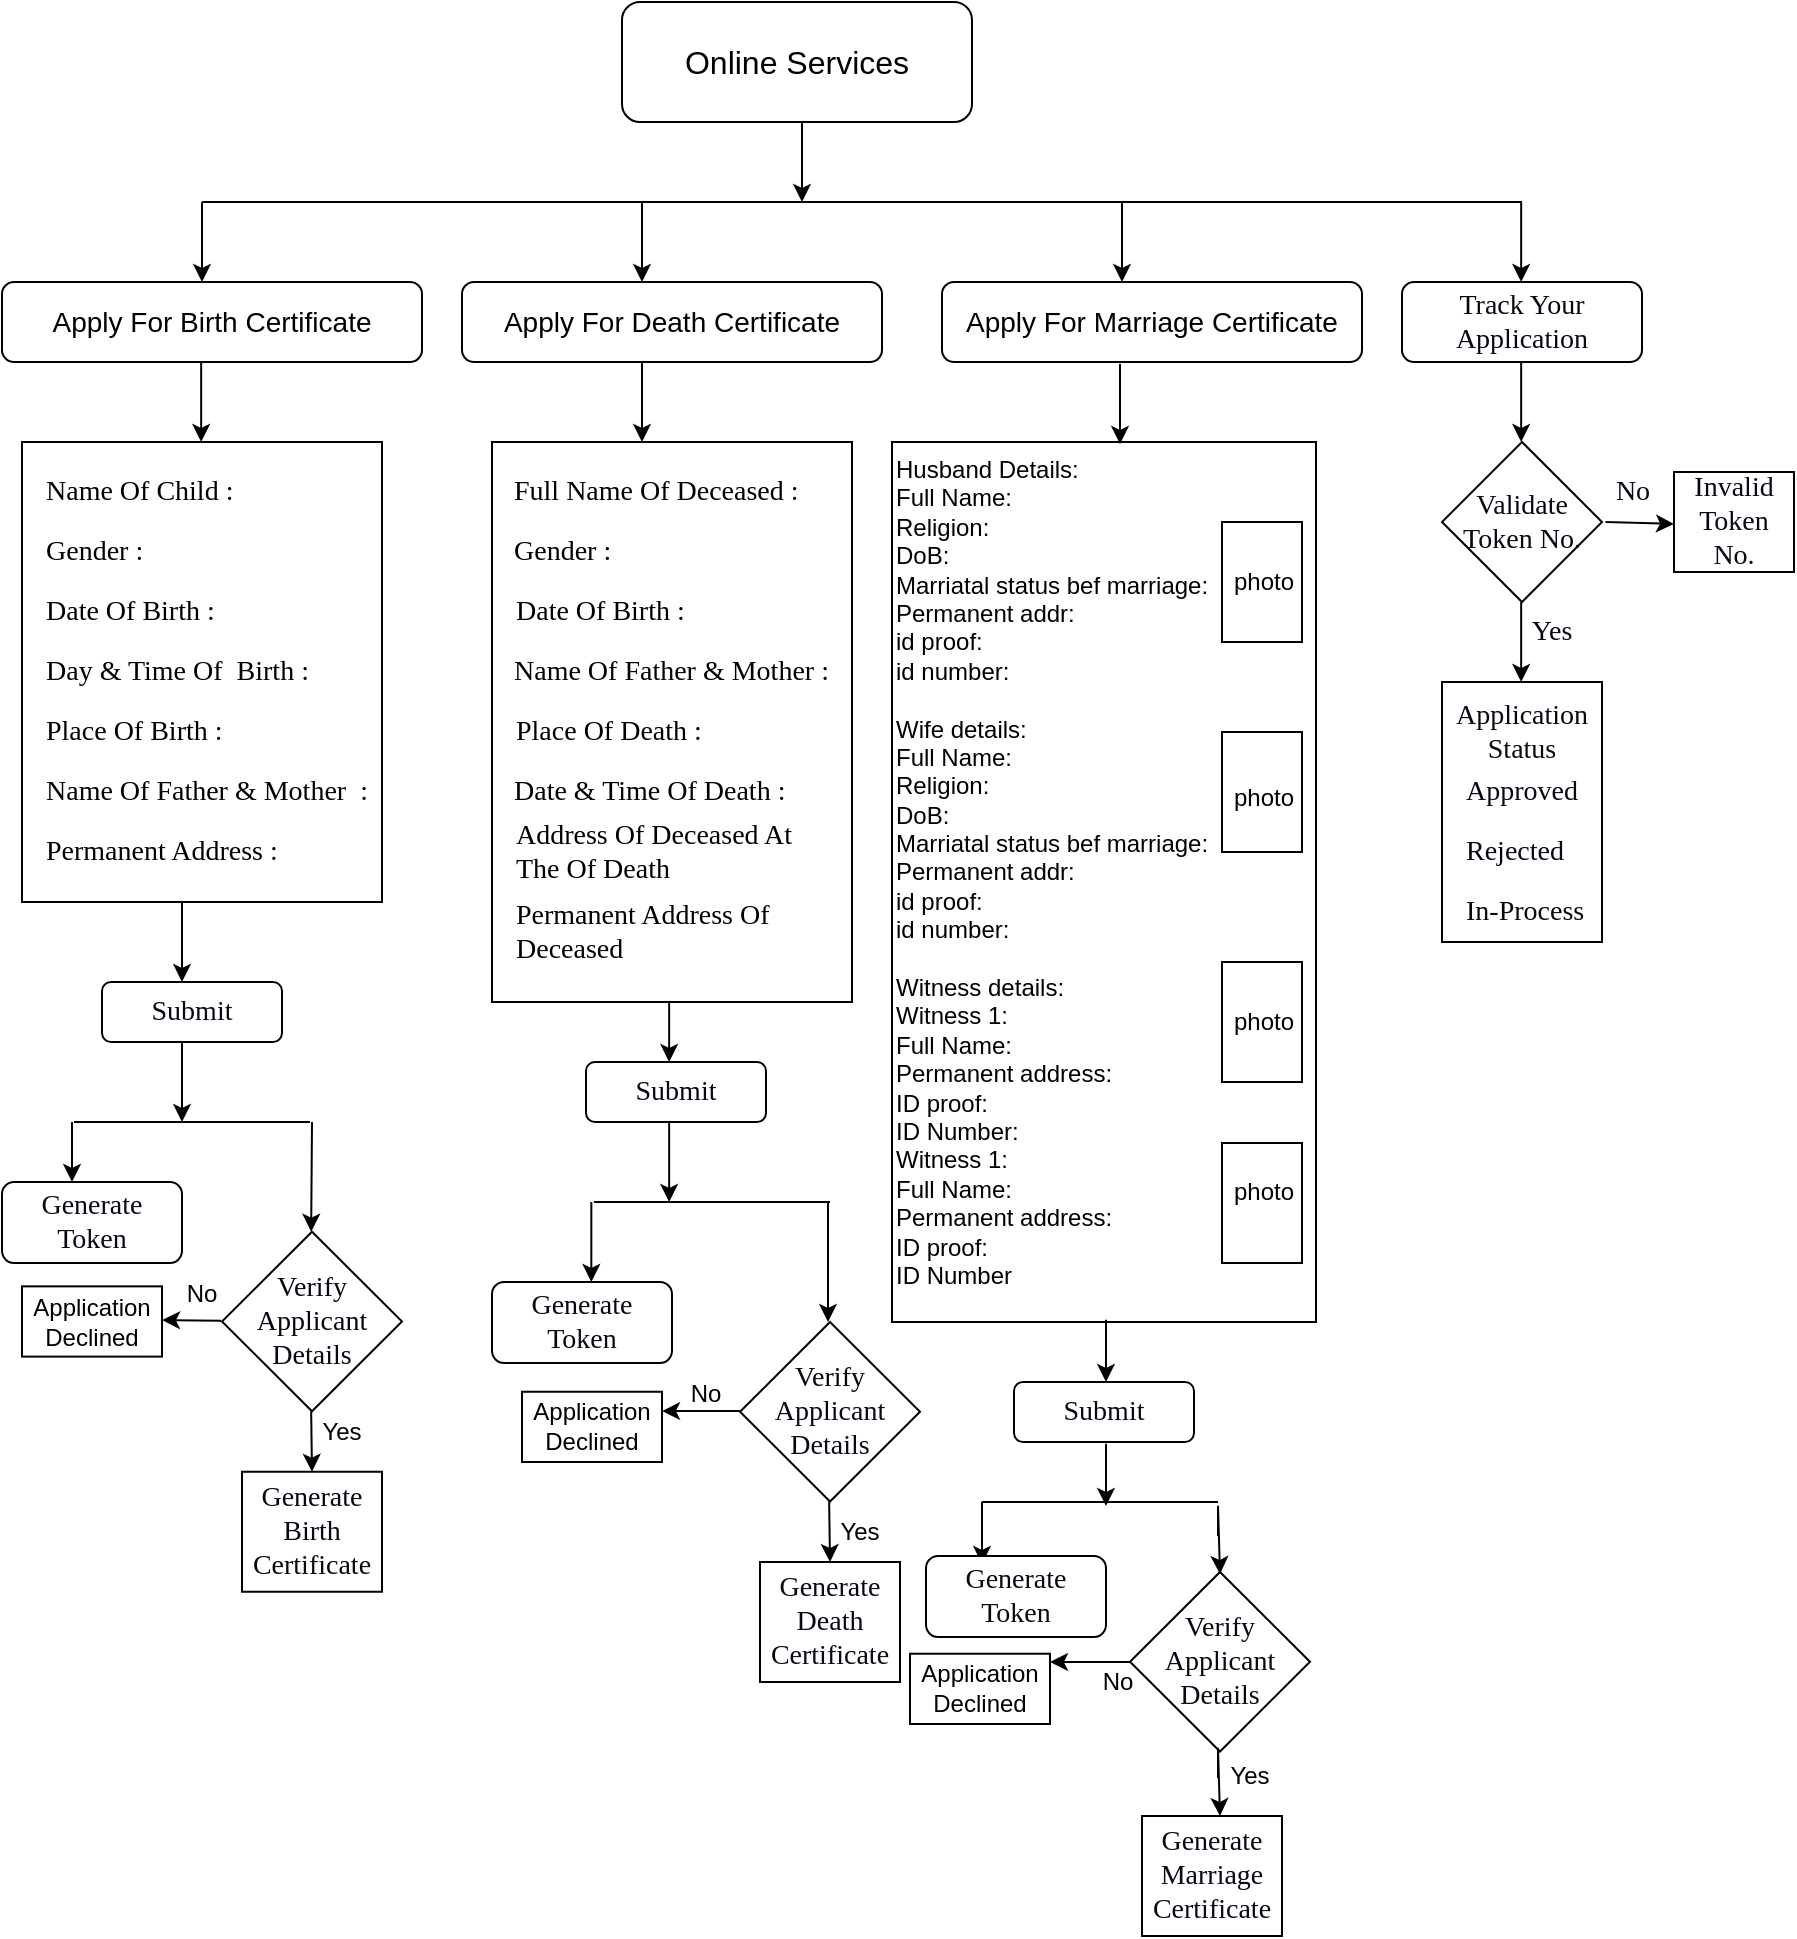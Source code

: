 <mxfile version="16.4.0" type="device"><diagram id="9ZUOXV9PUYpZJnr53KGC" name="Page-1"><mxGraphModel dx="1380" dy="1106" grid="1" gridSize="10" guides="1" tooltips="1" connect="1" arrows="1" fold="1" page="1" pageScale="1" pageWidth="827" pageHeight="1169" math="0" shadow="0"><root><mxCell id="0"/><mxCell id="1" parent="0"/><mxCell id="REq76yqIsvrD3cr5PJJi-3" value="Online Services" style="rounded=1;whiteSpace=wrap;html=1;fontStyle=0;fontSize=16;" parent="1" vertex="1"><mxGeometry x="310" y="20" width="175" height="60" as="geometry"/></mxCell><mxCell id="REq76yqIsvrD3cr5PJJi-6" value="" style="endArrow=classic;html=1;rounded=0;fontSize=16;fontStyle=1" parent="1" edge="1"><mxGeometry width="50" height="50" relative="1" as="geometry"><mxPoint x="400" y="80" as="sourcePoint"/><mxPoint x="400" y="120" as="targetPoint"/></mxGeometry></mxCell><mxCell id="REq76yqIsvrD3cr5PJJi-7" value="" style="endArrow=none;html=1;rounded=0;fontSize=16;" parent="1" edge="1"><mxGeometry width="50" height="50" relative="1" as="geometry"><mxPoint x="100" y="120" as="sourcePoint"/><mxPoint x="760" y="120" as="targetPoint"/></mxGeometry></mxCell><mxCell id="REq76yqIsvrD3cr5PJJi-8" value="" style="endArrow=classic;html=1;rounded=0;fontSize=16;" parent="1" edge="1"><mxGeometry width="50" height="50" relative="1" as="geometry"><mxPoint x="560" y="120" as="sourcePoint"/><mxPoint x="560" y="160" as="targetPoint"/></mxGeometry></mxCell><mxCell id="REq76yqIsvrD3cr5PJJi-10" value="Apply For Birth Certificate" style="rounded=1;whiteSpace=wrap;html=1;fontSize=14;" parent="1" vertex="1"><mxGeometry y="160" width="210" height="40" as="geometry"/></mxCell><mxCell id="REq76yqIsvrD3cr5PJJi-11" value="Apply For Marriage Certificate" style="rounded=1;whiteSpace=wrap;html=1;fontSize=14;" parent="1" vertex="1"><mxGeometry x="470" y="160" width="210" height="40" as="geometry"/></mxCell><mxCell id="REq76yqIsvrD3cr5PJJi-12" value="Apply For Death Certificate" style="rounded=1;whiteSpace=wrap;html=1;fontSize=14;" parent="1" vertex="1"><mxGeometry x="230" y="160" width="210" height="40" as="geometry"/></mxCell><mxCell id="REq76yqIsvrD3cr5PJJi-15" value="" style="endArrow=classic;html=1;rounded=0;fontSize=16;" parent="1" edge="1"><mxGeometry width="50" height="50" relative="1" as="geometry"><mxPoint x="320" y="120" as="sourcePoint"/><mxPoint x="320" y="160" as="targetPoint"/></mxGeometry></mxCell><mxCell id="REq76yqIsvrD3cr5PJJi-16" value="" style="endArrow=classic;html=1;rounded=0;fontSize=16;" parent="1" edge="1"><mxGeometry width="50" height="50" relative="1" as="geometry"><mxPoint x="100" y="120" as="sourcePoint"/><mxPoint x="100" y="160" as="targetPoint"/></mxGeometry></mxCell><mxCell id="REq76yqIsvrD3cr5PJJi-24" value="" style="rounded=0;whiteSpace=wrap;html=1;fontFamily=Times New Roman;fontSize=14;" parent="1" vertex="1"><mxGeometry x="10" y="240" width="180" height="230" as="geometry"/></mxCell><mxCell id="REq76yqIsvrD3cr5PJJi-25" value="Name Of Child :" style="text;html=1;strokeColor=none;fillColor=none;align=left;verticalAlign=middle;whiteSpace=wrap;rounded=0;fontFamily=Times New Roman;fontSize=14;" parent="1" vertex="1"><mxGeometry x="20" y="250" width="160" height="30" as="geometry"/></mxCell><mxCell id="REq76yqIsvrD3cr5PJJi-26" value="Gender :" style="text;html=1;strokeColor=none;fillColor=none;align=left;verticalAlign=middle;whiteSpace=wrap;rounded=0;fontFamily=Times New Roman;fontSize=14;" parent="1" vertex="1"><mxGeometry x="20" y="280" width="160" height="30" as="geometry"/></mxCell><mxCell id="REq76yqIsvrD3cr5PJJi-27" value="Date Of Birth :" style="text;html=1;strokeColor=none;fillColor=none;align=left;verticalAlign=middle;whiteSpace=wrap;rounded=0;fontFamily=Times New Roman;fontSize=14;" parent="1" vertex="1"><mxGeometry x="20" y="310" width="160" height="30" as="geometry"/></mxCell><mxCell id="REq76yqIsvrD3cr5PJJi-28" value="Day &amp;amp; Time Of&amp;nbsp; Birth :" style="text;html=1;strokeColor=none;fillColor=none;align=left;verticalAlign=middle;whiteSpace=wrap;rounded=0;fontFamily=Times New Roman;fontSize=14;" parent="1" vertex="1"><mxGeometry x="20" y="340" width="160" height="30" as="geometry"/></mxCell><mxCell id="REq76yqIsvrD3cr5PJJi-29" value="Place Of Birth :" style="text;html=1;strokeColor=none;fillColor=none;align=left;verticalAlign=middle;whiteSpace=wrap;rounded=0;fontFamily=Times New Roman;fontSize=14;" parent="1" vertex="1"><mxGeometry x="20" y="370" width="160" height="30" as="geometry"/></mxCell><mxCell id="REq76yqIsvrD3cr5PJJi-30" value="Name Of Father &amp;amp; Mother&amp;nbsp; :" style="text;html=1;strokeColor=none;fillColor=none;align=left;verticalAlign=middle;whiteSpace=wrap;rounded=0;fontFamily=Times New Roman;fontSize=14;" parent="1" vertex="1"><mxGeometry x="20" y="400" width="170" height="30" as="geometry"/></mxCell><mxCell id="REq76yqIsvrD3cr5PJJi-31" value="Permanent Address :" style="text;html=1;strokeColor=none;fillColor=none;align=left;verticalAlign=middle;whiteSpace=wrap;rounded=0;fontFamily=Times New Roman;fontSize=14;" parent="1" vertex="1"><mxGeometry x="20" y="430" width="170" height="30" as="geometry"/></mxCell><mxCell id="REq76yqIsvrD3cr5PJJi-35" value="" style="rounded=0;whiteSpace=wrap;html=1;fontFamily=Times New Roman;fontSize=14;" parent="1" vertex="1"><mxGeometry x="245" y="240" width="180" height="280" as="geometry"/></mxCell><mxCell id="REq76yqIsvrD3cr5PJJi-38" value="Submit&lt;br&gt;" style="rounded=1;whiteSpace=wrap;html=1;fontFamily=Times New Roman;fontSize=14;fontColor=#080814;" parent="1" vertex="1"><mxGeometry x="50" y="510" width="90" height="30" as="geometry"/></mxCell><mxCell id="REq76yqIsvrD3cr5PJJi-39" value="Generate Token" style="rounded=1;whiteSpace=wrap;html=1;fontFamily=Times New Roman;fontSize=14;fontColor=#080814;" parent="1" vertex="1"><mxGeometry y="610" width="90" height="40.5" as="geometry"/></mxCell><mxCell id="REq76yqIsvrD3cr5PJJi-41" value="" style="endArrow=classic;html=1;rounded=0;fontSize=16;" parent="1" edge="1"><mxGeometry width="50" height="50" relative="1" as="geometry"><mxPoint x="759.58" y="120" as="sourcePoint"/><mxPoint x="759.58" y="160" as="targetPoint"/></mxGeometry></mxCell><mxCell id="REq76yqIsvrD3cr5PJJi-42" value="Track Your Application" style="rounded=1;whiteSpace=wrap;html=1;fontFamily=Times New Roman;fontSize=14;fontColor=#080814;" parent="1" vertex="1"><mxGeometry x="700" y="160" width="120" height="40" as="geometry"/></mxCell><mxCell id="REq76yqIsvrD3cr5PJJi-43" value="Full Name Of Deceased :" style="text;html=1;strokeColor=none;fillColor=none;align=left;verticalAlign=middle;whiteSpace=wrap;rounded=0;fontFamily=Times New Roman;fontSize=14;" parent="1" vertex="1"><mxGeometry x="254" y="250" width="160" height="30" as="geometry"/></mxCell><mxCell id="REq76yqIsvrD3cr5PJJi-44" value="Place Of Death :" style="text;html=1;strokeColor=none;fillColor=none;align=left;verticalAlign=middle;whiteSpace=wrap;rounded=0;fontFamily=Times New Roman;fontSize=14;" parent="1" vertex="1"><mxGeometry x="255" y="370" width="160" height="30" as="geometry"/></mxCell><mxCell id="REq76yqIsvrD3cr5PJJi-45" value="Name Of Father &amp;amp; Mother :" style="text;html=1;strokeColor=none;fillColor=none;align=left;verticalAlign=middle;whiteSpace=wrap;rounded=0;fontFamily=Times New Roman;fontSize=14;" parent="1" vertex="1"><mxGeometry x="254" y="340" width="160" height="30" as="geometry"/></mxCell><mxCell id="REq76yqIsvrD3cr5PJJi-46" value="Date Of Birth :" style="text;html=1;strokeColor=none;fillColor=none;align=left;verticalAlign=middle;whiteSpace=wrap;rounded=0;fontFamily=Times New Roman;fontSize=14;" parent="1" vertex="1"><mxGeometry x="255" y="310" width="160" height="30" as="geometry"/></mxCell><mxCell id="REq76yqIsvrD3cr5PJJi-47" value="Gender :" style="text;html=1;strokeColor=none;fillColor=none;align=left;verticalAlign=middle;whiteSpace=wrap;rounded=0;fontFamily=Times New Roman;fontSize=14;" parent="1" vertex="1"><mxGeometry x="254" y="280" width="160" height="30" as="geometry"/></mxCell><mxCell id="REq76yqIsvrD3cr5PJJi-49" value="Date &amp;amp; Time Of Death :" style="text;html=1;strokeColor=none;fillColor=none;align=left;verticalAlign=middle;whiteSpace=wrap;rounded=0;fontFamily=Times New Roman;fontSize=14;" parent="1" vertex="1"><mxGeometry x="254" y="400" width="164" height="30" as="geometry"/></mxCell><mxCell id="REq76yqIsvrD3cr5PJJi-50" value="Address Of Deceased At The Of Death" style="text;html=1;strokeColor=none;fillColor=none;align=left;verticalAlign=middle;whiteSpace=wrap;rounded=0;fontFamily=Times New Roman;fontSize=14;" parent="1" vertex="1"><mxGeometry x="255" y="430" width="164" height="30" as="geometry"/></mxCell><mxCell id="REq76yqIsvrD3cr5PJJi-54" value="Permanent Address Of Deceased" style="text;html=1;strokeColor=none;fillColor=none;align=left;verticalAlign=middle;whiteSpace=wrap;rounded=0;fontFamily=Times New Roman;fontSize=14;" parent="1" vertex="1"><mxGeometry x="255" y="470" width="164" height="30" as="geometry"/></mxCell><mxCell id="REq76yqIsvrD3cr5PJJi-55" value="Submit&lt;br&gt;" style="rounded=1;whiteSpace=wrap;html=1;fontFamily=Times New Roman;fontSize=14;fontColor=#080814;" parent="1" vertex="1"><mxGeometry x="292" y="550" width="90" height="30" as="geometry"/></mxCell><mxCell id="REq76yqIsvrD3cr5PJJi-56" value="Generate Token" style="rounded=1;whiteSpace=wrap;html=1;fontFamily=Times New Roman;fontSize=14;fontColor=#080814;" parent="1" vertex="1"><mxGeometry x="245" y="660" width="90" height="40.5" as="geometry"/></mxCell><mxCell id="REq76yqIsvrD3cr5PJJi-58" value="" style="endArrow=classic;html=1;rounded=0;fontSize=16;" parent="1" edge="1"><mxGeometry width="50" height="50" relative="1" as="geometry"><mxPoint x="99.58" y="200" as="sourcePoint"/><mxPoint x="99.58" y="240" as="targetPoint"/></mxGeometry></mxCell><mxCell id="REq76yqIsvrD3cr5PJJi-59" value="" style="endArrow=classic;html=1;rounded=0;fontSize=16;" parent="1" edge="1"><mxGeometry width="50" height="50" relative="1" as="geometry"><mxPoint x="320" y="200" as="sourcePoint"/><mxPoint x="320" y="240" as="targetPoint"/></mxGeometry></mxCell><mxCell id="REq76yqIsvrD3cr5PJJi-60" value="" style="endArrow=classic;html=1;rounded=0;fontSize=16;" parent="1" edge="1"><mxGeometry width="50" height="50" relative="1" as="geometry"><mxPoint x="759.58" y="200" as="sourcePoint"/><mxPoint x="759.58" y="240" as="targetPoint"/></mxGeometry></mxCell><mxCell id="REq76yqIsvrD3cr5PJJi-61" value="Validate Token No." style="rhombus;whiteSpace=wrap;html=1;fontFamily=Times New Roman;fontSize=14;fontColor=#080814;" parent="1" vertex="1"><mxGeometry x="720" y="240" width="80" height="80" as="geometry"/></mxCell><mxCell id="REq76yqIsvrD3cr5PJJi-62" value="" style="endArrow=classic;html=1;rounded=0;fontSize=16;" parent="1" edge="1"><mxGeometry width="50" height="50" relative="1" as="geometry"><mxPoint x="759.58" y="320" as="sourcePoint"/><mxPoint x="759.58" y="360" as="targetPoint"/></mxGeometry></mxCell><mxCell id="REq76yqIsvrD3cr5PJJi-63" value="" style="rounded=0;whiteSpace=wrap;html=1;fontFamily=Times New Roman;fontSize=14;fontColor=#080814;" parent="1" vertex="1"><mxGeometry x="720" y="360" width="80" height="130" as="geometry"/></mxCell><mxCell id="REq76yqIsvrD3cr5PJJi-64" value="Application Status" style="text;html=1;strokeColor=none;fillColor=none;align=center;verticalAlign=middle;whiteSpace=wrap;rounded=0;fontFamily=Times New Roman;fontSize=14;fontColor=#080814;" parent="1" vertex="1"><mxGeometry x="730" y="370" width="60" height="30" as="geometry"/></mxCell><mxCell id="REq76yqIsvrD3cr5PJJi-65" value="Approved" style="text;html=1;strokeColor=none;fillColor=none;align=left;verticalAlign=middle;whiteSpace=wrap;rounded=0;fontFamily=Times New Roman;fontSize=14;fontColor=#080814;horizontal=1;" parent="1" vertex="1"><mxGeometry x="730" y="400" width="60" height="30" as="geometry"/></mxCell><mxCell id="REq76yqIsvrD3cr5PJJi-67" value="Rejected" style="text;html=1;strokeColor=none;fillColor=none;align=left;verticalAlign=middle;whiteSpace=wrap;rounded=0;fontFamily=Times New Roman;fontSize=14;fontColor=#080814;" parent="1" vertex="1"><mxGeometry x="730" y="430" width="60" height="30" as="geometry"/></mxCell><mxCell id="REq76yqIsvrD3cr5PJJi-68" value="In-Process" style="text;html=1;strokeColor=none;fillColor=none;align=left;verticalAlign=middle;whiteSpace=wrap;rounded=0;fontFamily=Times New Roman;fontSize=14;fontColor=#080814;" parent="1" vertex="1"><mxGeometry x="730" y="460" width="75" height="30" as="geometry"/></mxCell><mxCell id="REq76yqIsvrD3cr5PJJi-69" value="" style="endArrow=classic;html=1;rounded=0;fontSize=16;" parent="1" edge="1"><mxGeometry width="50" height="50" relative="1" as="geometry"><mxPoint x="333.58" y="520" as="sourcePoint"/><mxPoint x="333.58" y="550" as="targetPoint"/></mxGeometry></mxCell><mxCell id="REq76yqIsvrD3cr5PJJi-70" value="" style="endArrow=classic;html=1;rounded=0;fontSize=16;" parent="1" edge="1"><mxGeometry width="50" height="50" relative="1" as="geometry"><mxPoint x="333.58" y="580" as="sourcePoint"/><mxPoint x="333.58" y="620" as="targetPoint"/></mxGeometry></mxCell><mxCell id="REq76yqIsvrD3cr5PJJi-74" value="" style="endArrow=classic;html=1;rounded=0;fontSize=16;" parent="1" edge="1"><mxGeometry width="50" height="50" relative="1" as="geometry"><mxPoint x="90" y="470" as="sourcePoint"/><mxPoint x="90" y="510" as="targetPoint"/></mxGeometry></mxCell><mxCell id="REq76yqIsvrD3cr5PJJi-80" value="Yes" style="text;html=1;strokeColor=none;fillColor=none;align=center;verticalAlign=middle;whiteSpace=wrap;rounded=0;fontFamily=Times New Roman;fontSize=14;fontColor=#080814;" parent="1" vertex="1"><mxGeometry x="745" y="320" width="60" height="30" as="geometry"/></mxCell><mxCell id="REq76yqIsvrD3cr5PJJi-81" value="" style="endArrow=classic;html=1;rounded=0;fontSize=16;entryX=0.873;entryY=1.033;entryDx=0;entryDy=0;entryPerimeter=0;exitX=0.25;exitY=1;exitDx=0;exitDy=0;" parent="1" edge="1" target="REq76yqIsvrD3cr5PJJi-83" source="REq76yqIsvrD3cr5PJJi-83"><mxGeometry width="50" height="50" relative="1" as="geometry"><mxPoint x="837.5" y="280" as="sourcePoint"/><mxPoint x="797.5" y="280" as="targetPoint"/></mxGeometry></mxCell><mxCell id="REq76yqIsvrD3cr5PJJi-82" value="Invalid Token No." style="rounded=0;whiteSpace=wrap;html=1;fontFamily=Times New Roman;fontSize=14;fontColor=#080814;" parent="1" vertex="1"><mxGeometry x="836" y="255" width="60" height="50" as="geometry"/></mxCell><mxCell id="REq76yqIsvrD3cr5PJJi-83" value="No" style="text;html=1;strokeColor=none;fillColor=none;align=center;verticalAlign=middle;whiteSpace=wrap;rounded=0;fontFamily=Times New Roman;fontSize=14;fontColor=#080814;" parent="1" vertex="1"><mxGeometry x="788" y="250" width="55" height="30" as="geometry"/></mxCell><mxCell id="REq76yqIsvrD3cr5PJJi-86" value="Verify Applicant Details" style="rhombus;whiteSpace=wrap;html=1;fontFamily=Times New Roman;fontSize=14;fontColor=#080814;" parent="1" vertex="1"><mxGeometry x="110" y="634.87" width="90" height="89.75" as="geometry"/></mxCell><mxCell id="REq76yqIsvrD3cr5PJJi-87" value="" style="endArrow=classic;html=1;rounded=0;fontSize=16;" parent="1" edge="1"><mxGeometry width="50" height="50" relative="1" as="geometry"><mxPoint x="155" y="580" as="sourcePoint"/><mxPoint x="154.58" y="634.87" as="targetPoint"/></mxGeometry></mxCell><mxCell id="REq76yqIsvrD3cr5PJJi-89" value="" style="endArrow=classic;html=1;rounded=0;fontSize=16;entryX=0.5;entryY=0;entryDx=0;entryDy=0;" parent="1" edge="1"><mxGeometry width="50" height="50" relative="1" as="geometry"><mxPoint x="35" y="580" as="sourcePoint"/><mxPoint x="35" y="610" as="targetPoint"/></mxGeometry></mxCell><mxCell id="REq76yqIsvrD3cr5PJJi-91" value="" style="endArrow=classic;html=1;rounded=0;fontSize=16;" parent="1" edge="1"><mxGeometry width="50" height="50" relative="1" as="geometry"><mxPoint x="154.58" y="724.62" as="sourcePoint"/><mxPoint x="155" y="754.87" as="targetPoint"/></mxGeometry></mxCell><mxCell id="REq76yqIsvrD3cr5PJJi-92" value="Generate Birth Certificate" style="rounded=0;whiteSpace=wrap;html=1;fontFamily=Times New Roman;fontSize=14;fontColor=#080814;" parent="1" vertex="1"><mxGeometry x="120" y="754.87" width="70" height="60" as="geometry"/></mxCell><mxCell id="REq76yqIsvrD3cr5PJJi-93" value="Verify Applicant Details" style="rhombus;whiteSpace=wrap;html=1;fontFamily=Times New Roman;fontSize=14;fontColor=#080814;" parent="1" vertex="1"><mxGeometry x="369" y="680" width="90" height="89.75" as="geometry"/></mxCell><mxCell id="REq76yqIsvrD3cr5PJJi-94" value="" style="endArrow=classic;html=1;rounded=0;fontSize=16;" parent="1" edge="1"><mxGeometry width="50" height="50" relative="1" as="geometry"><mxPoint x="413" y="620" as="sourcePoint"/><mxPoint x="413.0" y="680" as="targetPoint"/></mxGeometry></mxCell><mxCell id="REq76yqIsvrD3cr5PJJi-95" value="" style="endArrow=classic;html=1;rounded=0;fontSize=16;" parent="1" edge="1"><mxGeometry width="50" height="50" relative="1" as="geometry"><mxPoint x="413.58" y="769.75" as="sourcePoint"/><mxPoint x="414" y="800" as="targetPoint"/></mxGeometry></mxCell><mxCell id="REq76yqIsvrD3cr5PJJi-96" value="Generate Death Certificate" style="rounded=0;whiteSpace=wrap;html=1;fontFamily=Times New Roman;fontSize=14;fontColor=#080814;" parent="1" vertex="1"><mxGeometry x="379" y="800" width="70" height="60" as="geometry"/></mxCell><mxCell id="qJEEHklgnDR1SVJ-ckIp-4" value="" style="endArrow=none;html=1;rounded=0;" parent="1" edge="1"><mxGeometry width="50" height="50" relative="1" as="geometry"><mxPoint x="296" y="620" as="sourcePoint"/><mxPoint x="414" y="620" as="targetPoint"/></mxGeometry></mxCell><mxCell id="qJEEHklgnDR1SVJ-ckIp-5" value="" style="endArrow=classic;html=1;rounded=0;fontSize=16;entryX=0.5;entryY=0;entryDx=0;entryDy=0;" parent="1" edge="1"><mxGeometry width="50" height="50" relative="1" as="geometry"><mxPoint x="294.66" y="620" as="sourcePoint"/><mxPoint x="294.66" y="660" as="targetPoint"/></mxGeometry></mxCell><mxCell id="qJEEHklgnDR1SVJ-ckIp-6" value="" style="endArrow=classic;html=1;rounded=0;" parent="1" edge="1"><mxGeometry width="50" height="50" relative="1" as="geometry"><mxPoint x="369" y="724.53" as="sourcePoint"/><mxPoint x="330" y="724.53" as="targetPoint"/></mxGeometry></mxCell><mxCell id="qJEEHklgnDR1SVJ-ckIp-7" value="Application Declined" style="rounded=0;whiteSpace=wrap;html=1;" parent="1" vertex="1"><mxGeometry x="260" y="714.87" width="70" height="35.13" as="geometry"/></mxCell><mxCell id="qJEEHklgnDR1SVJ-ckIp-8" value="Yes" style="text;html=1;strokeColor=none;fillColor=none;align=center;verticalAlign=middle;whiteSpace=wrap;rounded=0;" parent="1" vertex="1"><mxGeometry x="399" y="770" width="60" height="30" as="geometry"/></mxCell><mxCell id="qJEEHklgnDR1SVJ-ckIp-9" value="Application Declined" style="rounded=0;whiteSpace=wrap;html=1;" parent="1" vertex="1"><mxGeometry x="10" y="662.18" width="70" height="35.13" as="geometry"/></mxCell><mxCell id="qJEEHklgnDR1SVJ-ckIp-10" value="" style="endArrow=none;html=1;rounded=0;" parent="1" edge="1"><mxGeometry width="50" height="50" relative="1" as="geometry"><mxPoint x="36" y="580.0" as="sourcePoint"/><mxPoint x="154" y="580.0" as="targetPoint"/></mxGeometry></mxCell><mxCell id="qJEEHklgnDR1SVJ-ckIp-11" value="" style="endArrow=classic;html=1;rounded=0;" parent="1" edge="1"><mxGeometry width="50" height="50" relative="1" as="geometry"><mxPoint x="109.5" y="679.4" as="sourcePoint"/><mxPoint x="80" y="679" as="targetPoint"/></mxGeometry></mxCell><mxCell id="qJEEHklgnDR1SVJ-ckIp-12" value="No" style="text;html=1;strokeColor=none;fillColor=none;align=center;verticalAlign=middle;whiteSpace=wrap;rounded=0;" parent="1" vertex="1"><mxGeometry x="322" y="700.5" width="60" height="30" as="geometry"/></mxCell><mxCell id="qJEEHklgnDR1SVJ-ckIp-13" value="Yes" style="text;html=1;strokeColor=none;fillColor=none;align=center;verticalAlign=middle;whiteSpace=wrap;rounded=0;" parent="1" vertex="1"><mxGeometry x="140" y="720" width="60" height="30" as="geometry"/></mxCell><mxCell id="qJEEHklgnDR1SVJ-ckIp-14" value="No" style="text;html=1;strokeColor=none;fillColor=none;align=center;verticalAlign=middle;whiteSpace=wrap;rounded=0;" parent="1" vertex="1"><mxGeometry x="70" y="650.5" width="60" height="30" as="geometry"/></mxCell><mxCell id="qJEEHklgnDR1SVJ-ckIp-15" value="" style="endArrow=classic;html=1;rounded=0;fontSize=16;" parent="1" edge="1"><mxGeometry width="50" height="50" relative="1" as="geometry"><mxPoint x="90.0" y="540" as="sourcePoint"/><mxPoint x="90.0" y="580" as="targetPoint"/></mxGeometry></mxCell><mxCell id="izsANljM9YVX-usQpmCZ-3" value="" style="whiteSpace=wrap;html=1;strokeColor=#000000;" vertex="1" parent="1"><mxGeometry x="445" y="240" width="212" height="440" as="geometry"/></mxCell><mxCell id="izsANljM9YVX-usQpmCZ-8" value="Husband Details:&lt;br&gt;Full Name:&lt;br&gt;Religion:&lt;br&gt;DoB:&lt;br&gt;Marriatal status bef marriage:&lt;br&gt;Permanent addr:&lt;br&gt;id proof:&lt;br&gt;id number:&lt;br&gt;&lt;br&gt;Wife details:&lt;br&gt;Full Name:&lt;br&gt;Religion:&lt;br&gt;DoB:&lt;br&gt;Marriatal status bef marriage:&lt;br&gt;Permanent addr:&lt;br&gt;id proof:&lt;br&gt;id number:&lt;br&gt;&lt;br&gt;Witness details:&lt;br&gt;Witness 1:&lt;br&gt;Full Name:&lt;br&gt;Permanent address:&lt;br&gt;ID proof:&lt;br&gt;ID Number:&lt;br&gt;Witness 1:&lt;br&gt;Full Name:&lt;br&gt;Permanent address:&lt;br&gt;ID proof:&lt;br&gt;ID Number" style="text;html=1;strokeColor=none;fillColor=none;align=left;verticalAlign=top;whiteSpace=wrap;rounded=0;horizontal=1;" vertex="1" parent="1"><mxGeometry x="445" y="240" width="220" height="390" as="geometry"/></mxCell><mxCell id="izsANljM9YVX-usQpmCZ-9" value="" style="whiteSpace=wrap;html=1;strokeColor=#000000;" vertex="1" parent="1"><mxGeometry x="610" y="280" width="40" height="60" as="geometry"/></mxCell><mxCell id="izsANljM9YVX-usQpmCZ-10" value="" style="whiteSpace=wrap;html=1;strokeColor=#000000;" vertex="1" parent="1"><mxGeometry x="610" y="385" width="40" height="60" as="geometry"/></mxCell><mxCell id="izsANljM9YVX-usQpmCZ-11" value="" style="whiteSpace=wrap;html=1;strokeColor=#000000;" vertex="1" parent="1"><mxGeometry x="610" y="500" width="40" height="60" as="geometry"/></mxCell><mxCell id="izsANljM9YVX-usQpmCZ-12" value="" style="whiteSpace=wrap;html=1;strokeColor=#000000;" vertex="1" parent="1"><mxGeometry x="610" y="590.5" width="40" height="60" as="geometry"/></mxCell><mxCell id="izsANljM9YVX-usQpmCZ-13" value="photo&lt;span style=&quot;color: rgba(0 , 0 , 0 , 0) ; font-family: monospace ; font-size: 0px&quot;&gt;%3CmxGraphModel%3E%3Croot%3E%3CmxCell%20id%3D%220%22%2F%3E%3CmxCell%20id%3D%221%22%20parent%3D%220%22%2F%3E%3CmxCell%20id%3D%222%22%20value%3D%22%22%20style%3D%22whiteSpace%3Dwrap%3Bhtml%3D1%3BstrokeColor%3D%23000000%3B%22%20vertex%3D%221%22%20parent%3D%221%22%3E%3CmxGeometry%20x%3D%22610%22%20y%3D%22280%22%20width%3D%2240%22%20height%3D%2260%22%20as%3D%22geometry%22%2F%3E%3C%2FmxCell%3E%3C%2Froot%3E%3C%2FmxGraphModel%3E&lt;/span&gt;" style="text;html=1;strokeColor=none;fillColor=none;align=center;verticalAlign=middle;whiteSpace=wrap;rounded=0;" vertex="1" parent="1"><mxGeometry x="601" y="403" width="60" height="30" as="geometry"/></mxCell><mxCell id="izsANljM9YVX-usQpmCZ-14" value="photo&lt;span style=&quot;color: rgba(0 , 0 , 0 , 0) ; font-family: monospace ; font-size: 0px&quot;&gt;%3CmxGraphModel%3E%3Croot%3E%3CmxCell%20id%3D%220%22%2F%3E%3CmxCell%20id%3D%221%22%20parent%3D%220%22%2F%3E%3CmxCell%20id%3D%222%22%20value%3D%22%22%20style%3D%22whiteSpace%3Dwrap%3Bhtml%3D1%3BstrokeColor%3D%23000000%3B%22%20vertex%3D%221%22%20parent%3D%221%22%3E%3CmxGeometry%20x%3D%22610%22%20y%3D%22280%22%20width%3D%2240%22%20height%3D%2260%22%20as%3D%22geometry%22%2F%3E%3C%2FmxCell%3E%3C%2Froot%3E%3C%2FmxGraphModel%3E&lt;/span&gt;" style="text;html=1;strokeColor=none;fillColor=none;align=center;verticalAlign=middle;whiteSpace=wrap;rounded=0;" vertex="1" parent="1"><mxGeometry x="601" y="295" width="60" height="30" as="geometry"/></mxCell><mxCell id="izsANljM9YVX-usQpmCZ-15" value="photo&lt;span style=&quot;color: rgba(0 , 0 , 0 , 0) ; font-family: monospace ; font-size: 0px&quot;&gt;%3CmxGraphModel%3E%3Croot%3E%3CmxCell%20id%3D%220%22%2F%3E%3CmxCell%20id%3D%221%22%20parent%3D%220%22%2F%3E%3CmxCell%20id%3D%222%22%20value%3D%22%22%20style%3D%22whiteSpace%3Dwrap%3Bhtml%3D1%3BstrokeColor%3D%23000000%3B%22%20vertex%3D%221%22%20parent%3D%221%22%3E%3CmxGeometry%20x%3D%22610%22%20y%3D%22280%22%20width%3D%2240%22%20height%3D%2260%22%20as%3D%22geometry%22%2F%3E%3C%2FmxCell%3E%3C%2Froot%3E%3C%2FmxGraphModel%3E&lt;/span&gt;" style="text;html=1;strokeColor=none;fillColor=none;align=center;verticalAlign=middle;whiteSpace=wrap;rounded=0;" vertex="1" parent="1"><mxGeometry x="601" y="515" width="60" height="30" as="geometry"/></mxCell><mxCell id="izsANljM9YVX-usQpmCZ-16" value="photo&lt;span style=&quot;color: rgba(0 , 0 , 0 , 0) ; font-family: monospace ; font-size: 0px&quot;&gt;%3CmxGraphModel%3E%3Croot%3E%3CmxCell%20id%3D%220%22%2F%3E%3CmxCell%20id%3D%221%22%20parent%3D%220%22%2F%3E%3CmxCell%20id%3D%222%22%20value%3D%22%22%20style%3D%22whiteSpace%3Dwrap%3Bhtml%3D1%3BstrokeColor%3D%23000000%3B%22%20vertex%3D%221%22%20parent%3D%221%22%3E%3CmxGeometry%20x%3D%22610%22%20y%3D%22280%22%20width%3D%2240%22%20height%3D%2260%22%20as%3D%22geometry%22%2F%3E%3C%2FmxCell%3E%3C%2Froot%3E%3C%2FmxGraphModel%3E&lt;/span&gt;" style="text;html=1;strokeColor=none;fillColor=none;align=center;verticalAlign=middle;whiteSpace=wrap;rounded=0;" vertex="1" parent="1"><mxGeometry x="601" y="600" width="60" height="30" as="geometry"/></mxCell><mxCell id="izsANljM9YVX-usQpmCZ-18" value="" style="endArrow=classic;html=1;rounded=0;fontSize=16;" edge="1" parent="1"><mxGeometry width="50" height="50" relative="1" as="geometry"><mxPoint x="552" y="694" as="sourcePoint"/><mxPoint x="552" y="710" as="targetPoint"/><Array as="points"><mxPoint x="552" y="694"/><mxPoint x="552" y="678.87"/></Array></mxGeometry></mxCell><mxCell id="izsANljM9YVX-usQpmCZ-19" value="Submit&lt;br&gt;" style="rounded=1;whiteSpace=wrap;html=1;fontFamily=Times New Roman;fontSize=14;fontColor=#080814;" vertex="1" parent="1"><mxGeometry x="506" y="710" width="90" height="30" as="geometry"/></mxCell><mxCell id="izsANljM9YVX-usQpmCZ-20" value="" style="endArrow=classic;html=1;rounded=0;fontSize=16;" edge="1" parent="1"><mxGeometry width="50" height="50" relative="1" as="geometry"><mxPoint x="552" y="756" as="sourcePoint"/><mxPoint x="552" y="772" as="targetPoint"/><Array as="points"><mxPoint x="552" y="756"/><mxPoint x="552" y="740.87"/></Array></mxGeometry></mxCell><mxCell id="izsANljM9YVX-usQpmCZ-21" value="" style="endArrow=none;html=1;rounded=0;" edge="1" parent="1"><mxGeometry width="50" height="50" relative="1" as="geometry"><mxPoint x="490" y="770" as="sourcePoint"/><mxPoint x="608" y="770" as="targetPoint"/></mxGeometry></mxCell><mxCell id="izsANljM9YVX-usQpmCZ-22" value="" style="endArrow=classic;html=1;rounded=0;fontSize=16;" edge="1" parent="1"><mxGeometry width="50" height="50" relative="1" as="geometry"><mxPoint x="490" y="785" as="sourcePoint"/><mxPoint x="490" y="801" as="targetPoint"/><Array as="points"><mxPoint x="490" y="785"/><mxPoint x="490" y="769.87"/></Array></mxGeometry></mxCell><mxCell id="izsANljM9YVX-usQpmCZ-23" value="" style="endArrow=classic;html=1;rounded=0;fontSize=16;entryX=0.5;entryY=0;entryDx=0;entryDy=0;fontStyle=1" edge="1" parent="1"><mxGeometry width="50" height="50" relative="1" as="geometry"><mxPoint x="608" y="787" as="sourcePoint"/><mxPoint x="609" y="806" as="targetPoint"/><Array as="points"><mxPoint x="608" y="787"/><mxPoint x="608" y="771.87"/></Array></mxGeometry></mxCell><mxCell id="izsANljM9YVX-usQpmCZ-24" value="Generate Token" style="rounded=1;whiteSpace=wrap;html=1;fontFamily=Times New Roman;fontSize=14;fontColor=#080814;" vertex="1" parent="1"><mxGeometry x="462" y="797" width="90" height="40.5" as="geometry"/></mxCell><mxCell id="izsANljM9YVX-usQpmCZ-25" value="Verify Applicant Details" style="rhombus;whiteSpace=wrap;html=1;fontFamily=Times New Roman;fontSize=14;fontColor=#080814;" vertex="1" parent="1"><mxGeometry x="564" y="805" width="90" height="89.75" as="geometry"/></mxCell><mxCell id="izsANljM9YVX-usQpmCZ-26" value="No" style="text;html=1;strokeColor=none;fillColor=none;align=center;verticalAlign=middle;whiteSpace=wrap;rounded=0;" vertex="1" parent="1"><mxGeometry x="528" y="844.5" width="60" height="30" as="geometry"/></mxCell><mxCell id="izsANljM9YVX-usQpmCZ-29" value="" style="endArrow=classic;html=1;rounded=0;fontSize=16;" edge="1" parent="1"><mxGeometry width="50" height="50" relative="1" as="geometry"><mxPoint x="547" y="850" as="sourcePoint"/><mxPoint x="524" y="850" as="targetPoint"/><Array as="points"><mxPoint x="564" y="850"/></Array></mxGeometry></mxCell><mxCell id="izsANljM9YVX-usQpmCZ-30" value="Application Declined" style="rounded=0;whiteSpace=wrap;html=1;" vertex="1" parent="1"><mxGeometry x="454" y="845.87" width="70" height="35.13" as="geometry"/></mxCell><mxCell id="izsANljM9YVX-usQpmCZ-31" value="" style="endArrow=classic;html=1;rounded=0;fontSize=16;entryX=0.5;entryY=0;entryDx=0;entryDy=0;" edge="1" parent="1"><mxGeometry width="50" height="50" relative="1" as="geometry"><mxPoint x="608" y="908" as="sourcePoint"/><mxPoint x="609" y="927" as="targetPoint"/><Array as="points"><mxPoint x="608" y="908"/><mxPoint x="608" y="892.87"/></Array></mxGeometry></mxCell><mxCell id="izsANljM9YVX-usQpmCZ-32" value="Yes" style="text;html=1;strokeColor=none;fillColor=none;align=center;verticalAlign=middle;whiteSpace=wrap;rounded=0;" vertex="1" parent="1"><mxGeometry x="594" y="892" width="60" height="30" as="geometry"/></mxCell><mxCell id="izsANljM9YVX-usQpmCZ-33" value="Generate Marriage&lt;br&gt;Certificate" style="rounded=0;whiteSpace=wrap;html=1;fontFamily=Times New Roman;fontSize=14;fontColor=#080814;" vertex="1" parent="1"><mxGeometry x="570" y="927" width="70" height="60" as="geometry"/></mxCell><mxCell id="izsANljM9YVX-usQpmCZ-34" value="" style="endArrow=classic;html=1;rounded=0;fontSize=16;" edge="1" parent="1"><mxGeometry width="50" height="50" relative="1" as="geometry"><mxPoint x="559" y="201" as="sourcePoint"/><mxPoint x="559" y="241" as="targetPoint"/></mxGeometry></mxCell></root></mxGraphModel></diagram></mxfile>